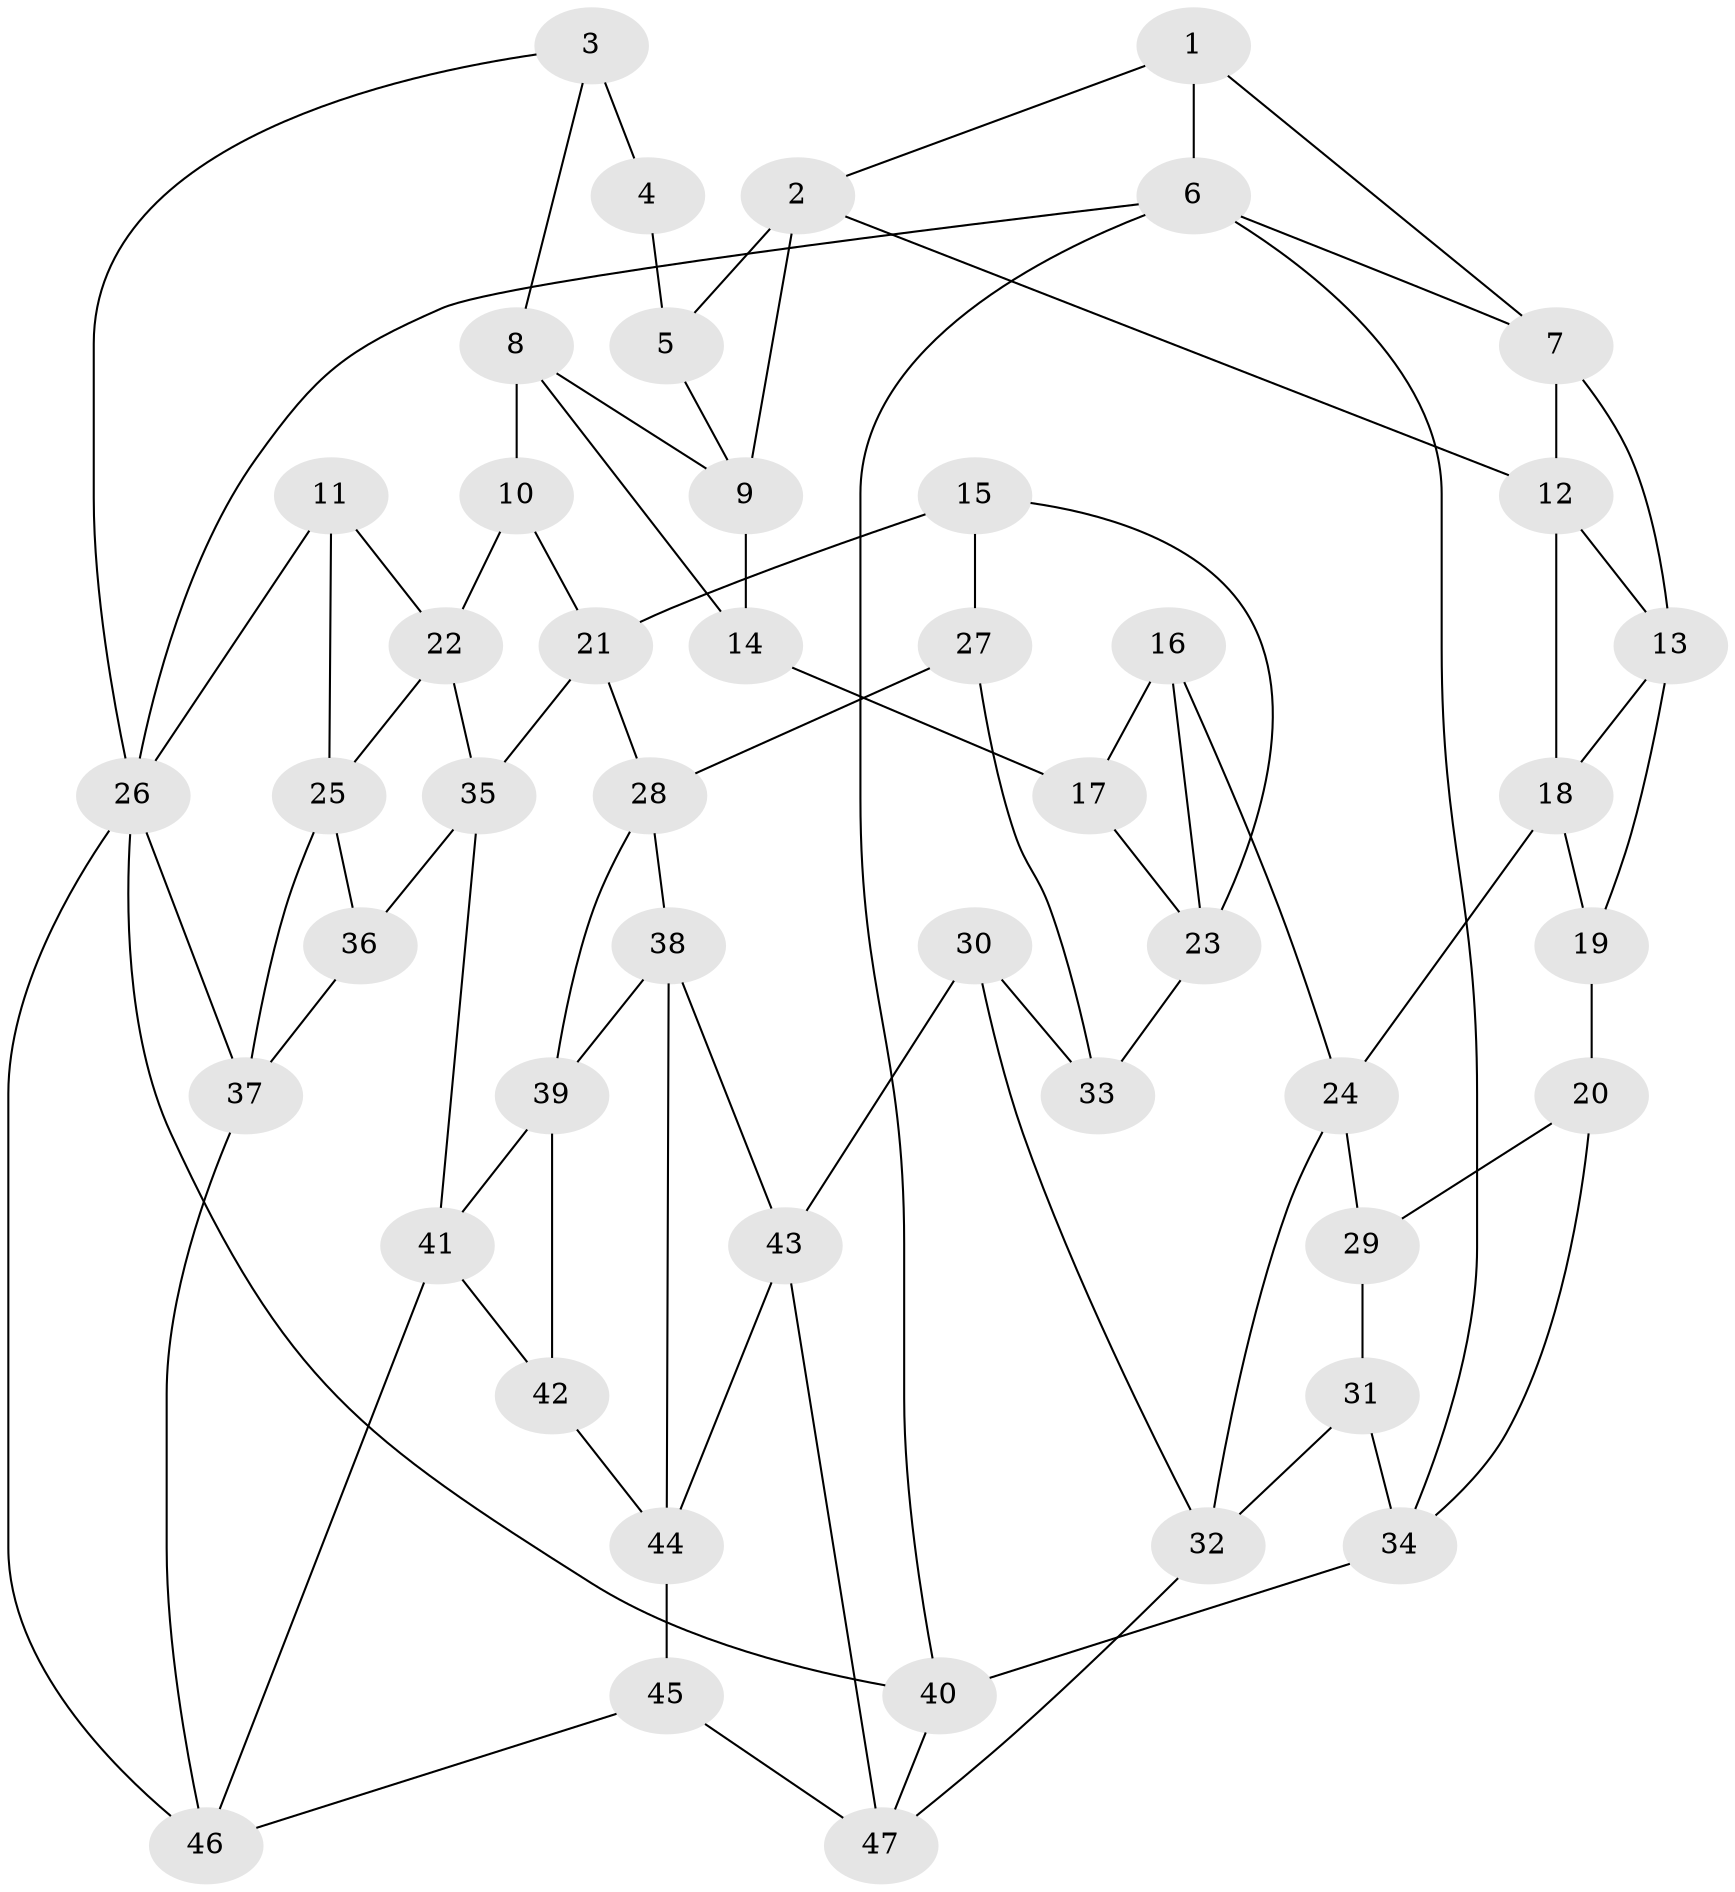 // original degree distribution, {3: 0.02127659574468085, 6: 0.19148936170212766, 5: 0.574468085106383, 4: 0.2127659574468085}
// Generated by graph-tools (version 1.1) at 2025/03/03/09/25 03:03:24]
// undirected, 47 vertices, 85 edges
graph export_dot {
graph [start="1"]
  node [color=gray90,style=filled];
  1;
  2;
  3;
  4;
  5;
  6;
  7;
  8;
  9;
  10;
  11;
  12;
  13;
  14;
  15;
  16;
  17;
  18;
  19;
  20;
  21;
  22;
  23;
  24;
  25;
  26;
  27;
  28;
  29;
  30;
  31;
  32;
  33;
  34;
  35;
  36;
  37;
  38;
  39;
  40;
  41;
  42;
  43;
  44;
  45;
  46;
  47;
  1 -- 2 [weight=1.0];
  1 -- 6 [weight=1.0];
  1 -- 7 [weight=1.0];
  2 -- 5 [weight=1.0];
  2 -- 9 [weight=1.0];
  2 -- 12 [weight=1.0];
  3 -- 4 [weight=2.0];
  3 -- 8 [weight=1.0];
  3 -- 26 [weight=1.0];
  4 -- 5 [weight=2.0];
  5 -- 9 [weight=1.0];
  6 -- 7 [weight=1.0];
  6 -- 26 [weight=1.0];
  6 -- 34 [weight=1.0];
  6 -- 40 [weight=1.0];
  7 -- 12 [weight=1.0];
  7 -- 13 [weight=1.0];
  8 -- 9 [weight=1.0];
  8 -- 10 [weight=1.0];
  8 -- 14 [weight=1.0];
  9 -- 14 [weight=1.0];
  10 -- 21 [weight=1.0];
  10 -- 22 [weight=1.0];
  11 -- 22 [weight=1.0];
  11 -- 25 [weight=1.0];
  11 -- 26 [weight=1.0];
  12 -- 13 [weight=1.0];
  12 -- 18 [weight=1.0];
  13 -- 18 [weight=1.0];
  13 -- 19 [weight=1.0];
  14 -- 17 [weight=2.0];
  15 -- 21 [weight=1.0];
  15 -- 23 [weight=1.0];
  15 -- 27 [weight=1.0];
  16 -- 17 [weight=1.0];
  16 -- 23 [weight=1.0];
  16 -- 24 [weight=1.0];
  17 -- 23 [weight=1.0];
  18 -- 19 [weight=1.0];
  18 -- 24 [weight=1.0];
  19 -- 20 [weight=1.0];
  20 -- 29 [weight=2.0];
  20 -- 34 [weight=1.0];
  21 -- 28 [weight=1.0];
  21 -- 35 [weight=1.0];
  22 -- 25 [weight=1.0];
  22 -- 35 [weight=1.0];
  23 -- 33 [weight=1.0];
  24 -- 29 [weight=1.0];
  24 -- 32 [weight=1.0];
  25 -- 36 [weight=1.0];
  25 -- 37 [weight=1.0];
  26 -- 37 [weight=1.0];
  26 -- 40 [weight=1.0];
  26 -- 46 [weight=1.0];
  27 -- 28 [weight=1.0];
  27 -- 33 [weight=2.0];
  28 -- 38 [weight=1.0];
  28 -- 39 [weight=1.0];
  29 -- 31 [weight=1.0];
  30 -- 32 [weight=1.0];
  30 -- 33 [weight=1.0];
  30 -- 43 [weight=1.0];
  31 -- 32 [weight=1.0];
  31 -- 34 [weight=1.0];
  32 -- 47 [weight=1.0];
  34 -- 40 [weight=1.0];
  35 -- 36 [weight=1.0];
  35 -- 41 [weight=1.0];
  36 -- 37 [weight=2.0];
  37 -- 46 [weight=1.0];
  38 -- 39 [weight=1.0];
  38 -- 43 [weight=1.0];
  38 -- 44 [weight=1.0];
  39 -- 41 [weight=1.0];
  39 -- 42 [weight=1.0];
  40 -- 47 [weight=1.0];
  41 -- 42 [weight=1.0];
  41 -- 46 [weight=1.0];
  42 -- 44 [weight=1.0];
  43 -- 44 [weight=1.0];
  43 -- 47 [weight=1.0];
  44 -- 45 [weight=1.0];
  45 -- 46 [weight=1.0];
  45 -- 47 [weight=1.0];
}
